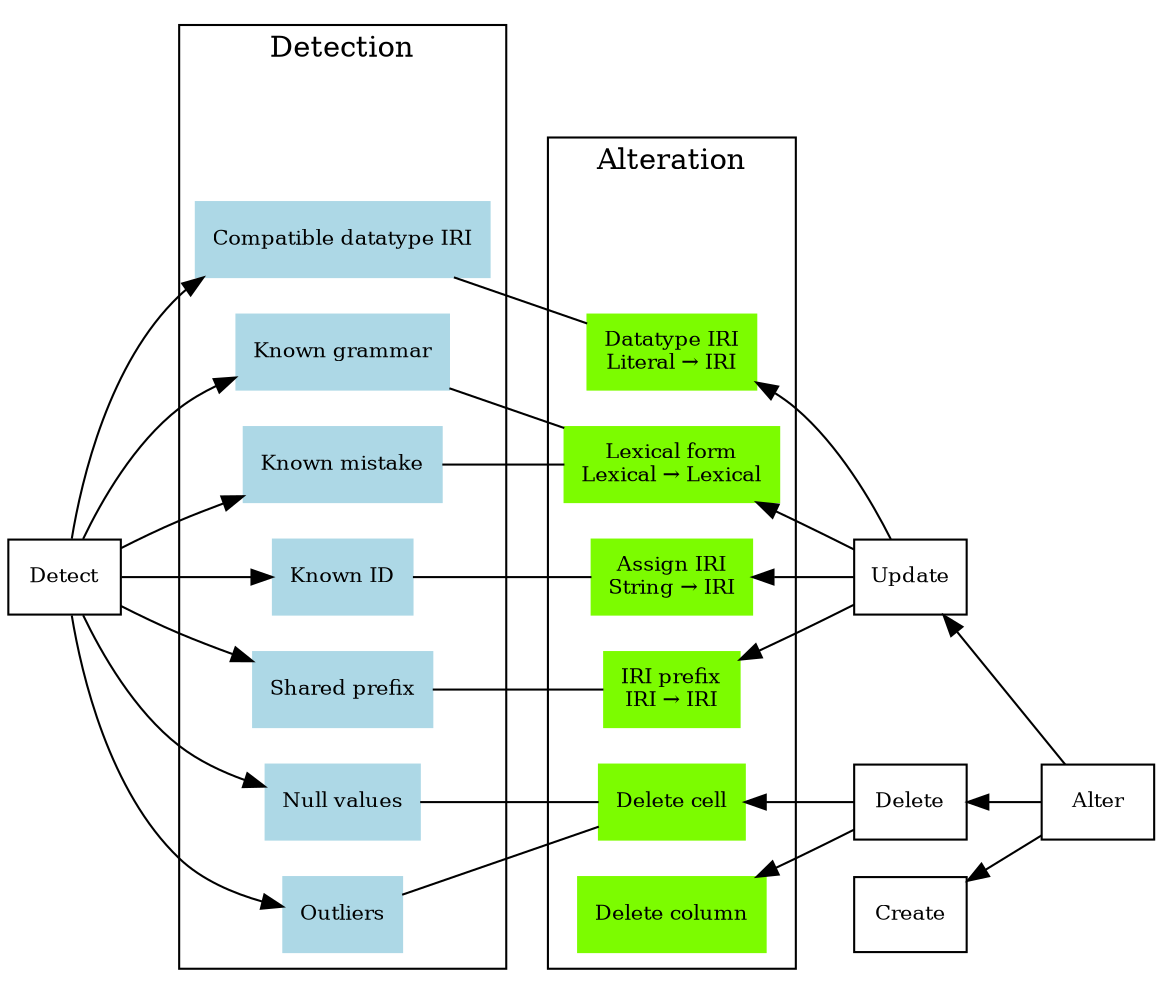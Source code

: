 digraph data_transformation {
  rankdir=LR;
  node [fontsize=10.0,shape=rect];

  {
    rank=same;
    r1 [style=invisible];
    n1 [label=<Detect>];
  }

  subgraph cluster0 {
    label=<Detection>;
    rank=same;
    r2 [style=invisible];
    node [color=lightblue,style=filled];
    n11 [label=<Compatible datatype IRI>];
    n12 [label=<Known grammar>];
    n13 [label=<Known mistake>];
    n14 [label=<Known ID>];
    n15 [label=<Shared prefix>];
    n16 [label=<Null values>];
    n17 [label=<Outliers>];
  }

  subgraph cluster1 {
    label=<Alteration>;
    rank=same;
    r3 [style=invisible];
    node [color=lawngreen,style=filled];
    n221 [label=<Datatype IRI<BR/>Literal → IRI>];
    n222 [label=<Lexical form<BR/>Lexical → Lexical>];
    n223 [label=<Assign IRI<BR/>String → IRI>];
    n224 [label=<IRI prefix<BR/>IRI → IRI>];
    n231 [label=<Delete cell>];
    n232 [label=<Delete column>];
  }
  
  {
    rank=same;
    r4 [style=invisible];
    n21 [label=<Create>];
    n22 [label=<Update>];
    n23 [label=<Delete>];
  }

  {
    rank=same;
    r5 [style=invisible];
    n2 [label=<Alter>];
  }
  
  {
    edge [arrowhead=none,style=invisible];
    r1 -> r2 -> r3 -> r4 -> r5;
  }

  {
    edge [dir=forward];
    n1 -> n11;
    n1 -> n12;
    n1 -> n13;
    n1 -> n14;
    n1 -> n15;
    n1 -> n16;
    n1 -> n17;
  }
  
  {
    edge [dir=none];
    n11 -> n221;
    n12 -> n222;
    n13 -> n222;
    n14 -> n223;
    n15 -> n224;
    n16 -> n231;
    n17 -> n231;
  }

  {
    edge [dir=back];
    n221 -> n22;
    n222 -> n22;
    n223 -> n22;
    n224 -> n22;
    n231 -> n23;
    n232 -> n23;

    n21 -> n2;
    n22 -> n2;
    n23 -> n2;
  }
}

